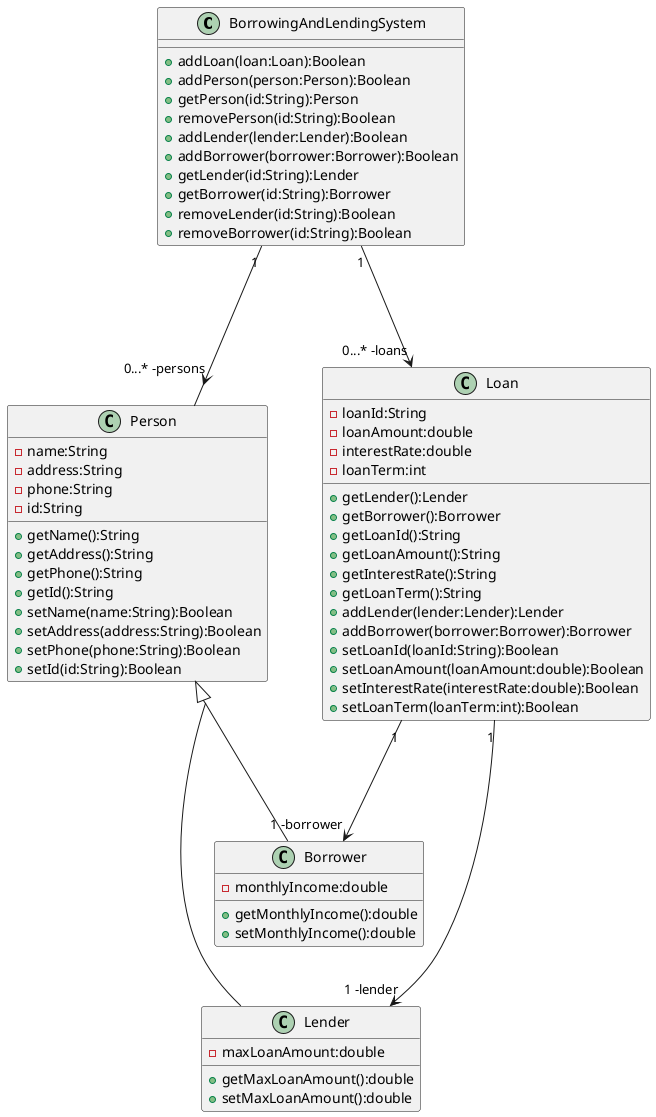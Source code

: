 @startuml
skinparam groupInheritance 2

class BorrowingAndLendingSystem
class Lender
class Borrower
class Person
class Loan


BorrowingAndLendingSystem "1" ---> "0...* -loans" Loan

Loan "1" ---> "1 -borrower" Borrower
Loan "1" ---> "1 -lender" Lender

Person <|--- Borrower
Person <|---- Lender
BorrowingAndLendingSystem "1" ---> "0...* -persons" Person

class BorrowingAndLendingSystem {

+addLoan(loan:Loan):Boolean
+addPerson(person:Person):Boolean
+getPerson(id:String):Person
+removePerson(id:String):Boolean
+addLender(lender:Lender):Boolean
+addBorrower(borrower:Borrower):Boolean
+getLender(id:String):Lender
+getBorrower(id:String):Borrower
+removeLender(id:String):Boolean
+removeBorrower(id:String):Boolean

}

class Person {

-name:String
-address:String
-phone:String
-id:String

+getName():String
+getAddress():String
+getPhone():String
+getId():String
+setName(name:String):Boolean
+setAddress(address:String):Boolean
+setPhone(phone:String):Boolean
+setId(id:String):Boolean

}
class Lender {

-maxLoanAmount:double

+getMaxLoanAmount():double
+setMaxLoanAmount():double
}

class Borrower {

-monthlyIncome:double

+getMonthlyIncome():double
+setMonthlyIncome():double
}

class Loan {

-loanId:String
-loanAmount:double
-interestRate:double
-loanTerm:int

+getLender():Lender
+getBorrower():Borrower
+getLoanId():String
+getLoanAmount():String
+getInterestRate():String
+getLoanTerm():String
+addLender(lender:Lender):Lender
+addBorrower(borrower:Borrower):Borrower
+setLoanId(loanId:String):Boolean
+setLoanAmount(loanAmount:double):Boolean
+setInterestRate(interestRate:double):Boolean
+setLoanTerm(loanTerm:int):Boolean

}

@enduml